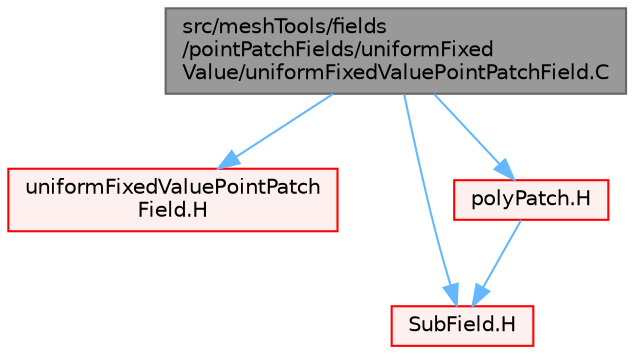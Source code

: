 digraph "src/meshTools/fields/pointPatchFields/uniformFixedValue/uniformFixedValuePointPatchField.C"
{
 // LATEX_PDF_SIZE
  bgcolor="transparent";
  edge [fontname=Helvetica,fontsize=10,labelfontname=Helvetica,labelfontsize=10];
  node [fontname=Helvetica,fontsize=10,shape=box,height=0.2,width=0.4];
  Node1 [id="Node000001",label="src/meshTools/fields\l/pointPatchFields/uniformFixed\lValue/uniformFixedValuePointPatchField.C",height=0.2,width=0.4,color="gray40", fillcolor="grey60", style="filled", fontcolor="black",tooltip=" "];
  Node1 -> Node2 [id="edge1_Node000001_Node000002",color="steelblue1",style="solid",tooltip=" "];
  Node2 [id="Node000002",label="uniformFixedValuePointPatch\lField.H",height=0.2,width=0.4,color="red", fillcolor="#FFF0F0", style="filled",URL="$uniformFixedValuePointPatchField_8H.html",tooltip=" "];
  Node1 -> Node279 [id="edge2_Node000001_Node000279",color="steelblue1",style="solid",tooltip=" "];
  Node279 [id="Node000279",label="SubField.H",height=0.2,width=0.4,color="red", fillcolor="#FFF0F0", style="filled",URL="$SubField_8H.html",tooltip=" "];
  Node1 -> Node253 [id="edge3_Node000001_Node000253",color="steelblue1",style="solid",tooltip=" "];
  Node253 [id="Node000253",label="polyPatch.H",height=0.2,width=0.4,color="red", fillcolor="#FFF0F0", style="filled",URL="$polyPatch_8H.html",tooltip=" "];
  Node253 -> Node279 [id="edge4_Node000253_Node000279",color="steelblue1",style="solid",tooltip=" "];
}
